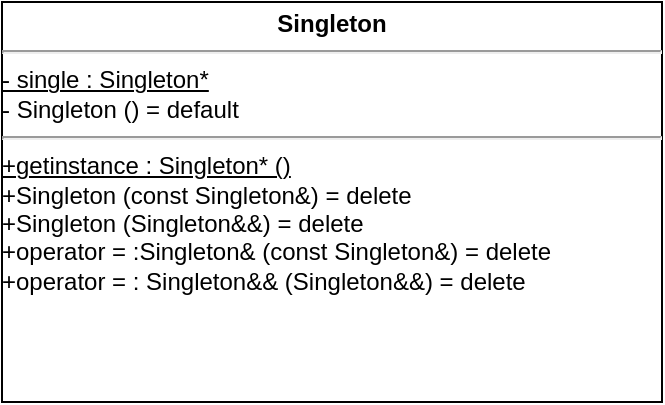 <mxfile>
    <diagram id="xg7fcc4sdJkvqagBERN7" name="Page-1">
        <mxGraphModel dx="1050" dy="515" grid="1" gridSize="10" guides="1" tooltips="1" connect="1" arrows="1" fold="1" page="1" pageScale="1" pageWidth="850" pageHeight="1100" math="0" shadow="0">
            <root>
                <mxCell id="0"/>
                <mxCell id="1" parent="0"/>
                <mxCell id="6" value="&lt;p style=&quot;margin: 0px ; margin-top: 4px ; text-align: center&quot;&gt;&lt;span style=&quot;font-weight: 700&quot;&gt;Singleton&lt;/span&gt;&lt;br&gt;&lt;/p&gt;&lt;hr style=&quot;text-align: center&quot;&gt;&lt;u&gt;- single : Singleton*&lt;br style=&quot;padding: 0px ; margin: 0px&quot;&gt;&lt;/u&gt;- Singleton () = default&lt;br&gt;&lt;hr&gt;&lt;u&gt;+getinstance : Singleton* ()&lt;br&gt;&lt;/u&gt;+Singleton (const Singleton&amp;amp;) = delete&lt;br&gt;+Singleton (Singleton&amp;amp;&amp;amp;) = delete&lt;br&gt;+operator = :Singleton&amp;amp; (const Singleton&amp;amp;) = delete&lt;br&gt;+operator = : Singleton&amp;amp;&amp;amp; (Singleton&amp;amp;&amp;amp;) = delete&lt;br&gt;&lt;br&gt;" style="verticalAlign=top;align=left;overflow=fill;fontSize=12;fontFamily=Helvetica;html=1;labelBorderColor=none;" parent="1" vertex="1">
                    <mxGeometry x="350" y="230" width="330" height="200" as="geometry"/>
                </mxCell>
            </root>
        </mxGraphModel>
    </diagram>
</mxfile>